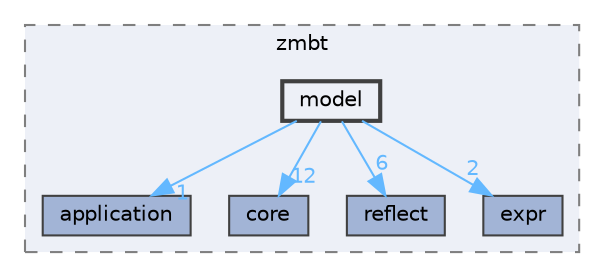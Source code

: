 digraph "zmbt-framework/zmbt-framework/backends/cxx/include/zmbt/model"
{
 // LATEX_PDF_SIZE
  bgcolor="transparent";
  edge [fontname=Helvetica,fontsize=10,labelfontname=Helvetica,labelfontsize=10];
  node [fontname=Helvetica,fontsize=10,shape=box,height=0.2,width=0.4];
  compound=true
  subgraph clusterdir_2115e3e51895e4107b806d6d2319263e {
    graph [ bgcolor="#edf0f7", pencolor="grey50", label="zmbt", fontname=Helvetica,fontsize=10 style="filled,dashed", URL="dir_2115e3e51895e4107b806d6d2319263e.html",tooltip=""]
  dir_0cc19fbf7340471280b165ed90304d9a [label="application", fillcolor="#a2b4d6", color="grey25", style="filled", URL="dir_0cc19fbf7340471280b165ed90304d9a.html",tooltip=""];
  dir_1dfd3566c4a6f6e15f69daa4a04e2d4f [label="core", fillcolor="#a2b4d6", color="grey25", style="filled", URL="dir_1dfd3566c4a6f6e15f69daa4a04e2d4f.html",tooltip=""];
  dir_44621b39643a5ee7797a55bb572a295f [label="reflect", fillcolor="#a2b4d6", color="grey25", style="filled", URL="dir_44621b39643a5ee7797a55bb572a295f.html",tooltip=""];
  dir_5ca6873c4d246ae1a35f5fe5ff3edd5d [label="expr", fillcolor="#a2b4d6", color="grey25", style="filled", URL="dir_5ca6873c4d246ae1a35f5fe5ff3edd5d.html",tooltip=""];
  dir_b97e8e9bc83032fe6d4e26779db64c76 [label="model", fillcolor="#edf0f7", color="grey25", style="filled,bold", URL="dir_b97e8e9bc83032fe6d4e26779db64c76.html",tooltip=""];
  }
  dir_b97e8e9bc83032fe6d4e26779db64c76->dir_0cc19fbf7340471280b165ed90304d9a [headlabel="1", labeldistance=1.5 headhref="dir_000009_000001.html" href="dir_000009_000001.html" color="steelblue1" fontcolor="steelblue1"];
  dir_b97e8e9bc83032fe6d4e26779db64c76->dir_1dfd3566c4a6f6e15f69daa4a04e2d4f [headlabel="12", labeldistance=1.5 headhref="dir_000009_000003.html" href="dir_000009_000003.html" color="steelblue1" fontcolor="steelblue1"];
  dir_b97e8e9bc83032fe6d4e26779db64c76->dir_44621b39643a5ee7797a55bb572a295f [headlabel="6", labeldistance=1.5 headhref="dir_000009_000010.html" href="dir_000009_000010.html" color="steelblue1" fontcolor="steelblue1"];
  dir_b97e8e9bc83032fe6d4e26779db64c76->dir_5ca6873c4d246ae1a35f5fe5ff3edd5d [headlabel="2", labeldistance=1.5 headhref="dir_000009_000006.html" href="dir_000009_000006.html" color="steelblue1" fontcolor="steelblue1"];
}
